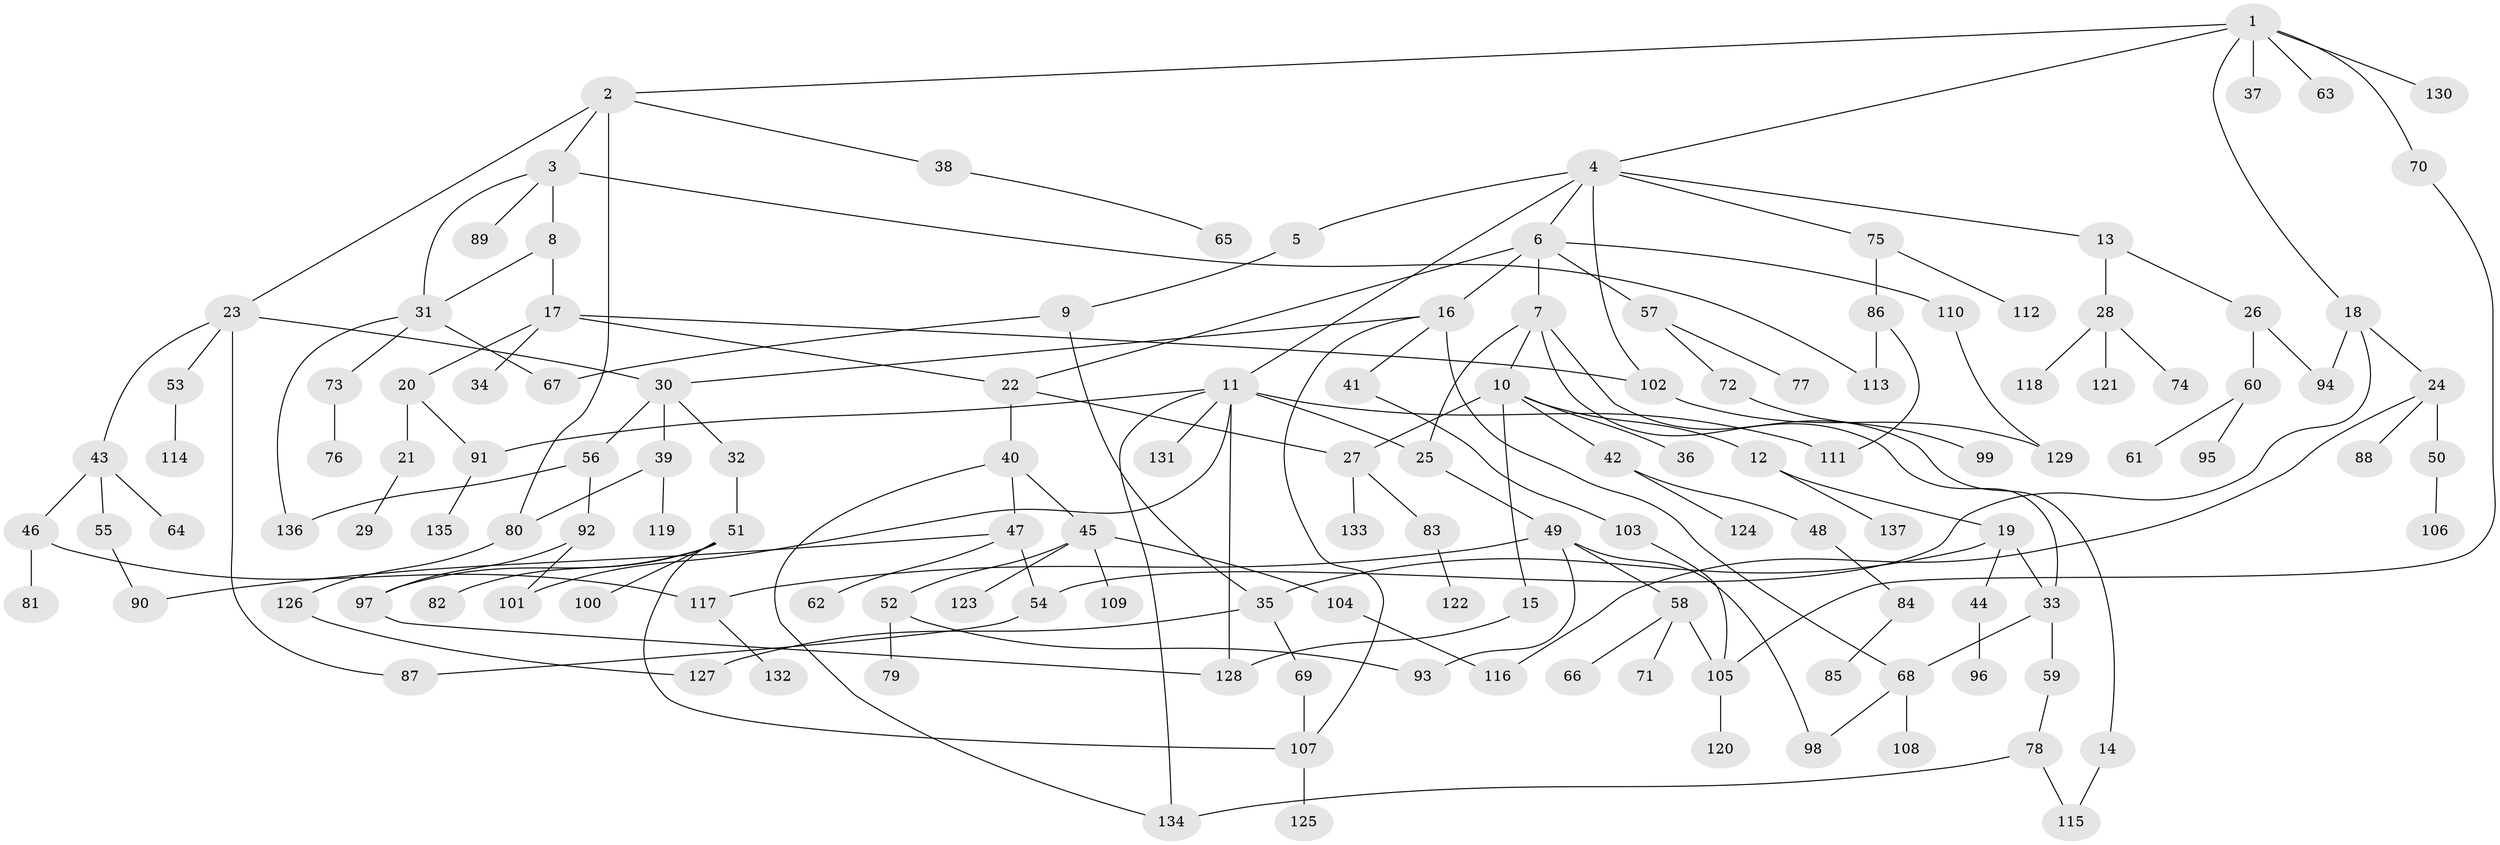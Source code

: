 // Generated by graph-tools (version 1.1) at 2025/40/03/09/25 04:40:58]
// undirected, 137 vertices, 172 edges
graph export_dot {
graph [start="1"]
  node [color=gray90,style=filled];
  1;
  2;
  3;
  4;
  5;
  6;
  7;
  8;
  9;
  10;
  11;
  12;
  13;
  14;
  15;
  16;
  17;
  18;
  19;
  20;
  21;
  22;
  23;
  24;
  25;
  26;
  27;
  28;
  29;
  30;
  31;
  32;
  33;
  34;
  35;
  36;
  37;
  38;
  39;
  40;
  41;
  42;
  43;
  44;
  45;
  46;
  47;
  48;
  49;
  50;
  51;
  52;
  53;
  54;
  55;
  56;
  57;
  58;
  59;
  60;
  61;
  62;
  63;
  64;
  65;
  66;
  67;
  68;
  69;
  70;
  71;
  72;
  73;
  74;
  75;
  76;
  77;
  78;
  79;
  80;
  81;
  82;
  83;
  84;
  85;
  86;
  87;
  88;
  89;
  90;
  91;
  92;
  93;
  94;
  95;
  96;
  97;
  98;
  99;
  100;
  101;
  102;
  103;
  104;
  105;
  106;
  107;
  108;
  109;
  110;
  111;
  112;
  113;
  114;
  115;
  116;
  117;
  118;
  119;
  120;
  121;
  122;
  123;
  124;
  125;
  126;
  127;
  128;
  129;
  130;
  131;
  132;
  133;
  134;
  135;
  136;
  137;
  1 -- 2;
  1 -- 4;
  1 -- 18;
  1 -- 37;
  1 -- 63;
  1 -- 70;
  1 -- 130;
  2 -- 3;
  2 -- 23;
  2 -- 38;
  2 -- 80;
  3 -- 8;
  3 -- 31;
  3 -- 89;
  3 -- 113;
  4 -- 5;
  4 -- 6;
  4 -- 11;
  4 -- 13;
  4 -- 75;
  4 -- 102;
  5 -- 9;
  6 -- 7;
  6 -- 16;
  6 -- 22;
  6 -- 57;
  6 -- 110;
  7 -- 10;
  7 -- 14;
  7 -- 25;
  7 -- 33;
  8 -- 17;
  8 -- 31;
  9 -- 67;
  9 -- 35;
  10 -- 12;
  10 -- 15;
  10 -- 36;
  10 -- 42;
  10 -- 27;
  11 -- 131;
  11 -- 134;
  11 -- 25;
  11 -- 128;
  11 -- 111;
  11 -- 91;
  11 -- 101;
  12 -- 19;
  12 -- 137;
  13 -- 26;
  13 -- 28;
  14 -- 115;
  15 -- 128;
  16 -- 41;
  16 -- 107;
  16 -- 30;
  16 -- 68;
  17 -- 20;
  17 -- 34;
  17 -- 102;
  17 -- 22;
  18 -- 24;
  18 -- 94;
  18 -- 54;
  19 -- 33;
  19 -- 35;
  19 -- 44;
  20 -- 21;
  20 -- 91;
  21 -- 29;
  22 -- 27;
  22 -- 40;
  23 -- 30;
  23 -- 43;
  23 -- 53;
  23 -- 87;
  24 -- 50;
  24 -- 88;
  24 -- 116;
  25 -- 49;
  26 -- 60;
  26 -- 94;
  27 -- 83;
  27 -- 133;
  28 -- 74;
  28 -- 118;
  28 -- 121;
  30 -- 32;
  30 -- 39;
  30 -- 56;
  31 -- 73;
  31 -- 136;
  31 -- 67;
  32 -- 51;
  33 -- 59;
  33 -- 68;
  35 -- 69;
  35 -- 127;
  38 -- 65;
  39 -- 119;
  39 -- 80;
  40 -- 45;
  40 -- 47;
  40 -- 134;
  41 -- 103;
  42 -- 48;
  42 -- 124;
  43 -- 46;
  43 -- 55;
  43 -- 64;
  44 -- 96;
  45 -- 52;
  45 -- 104;
  45 -- 109;
  45 -- 123;
  46 -- 81;
  46 -- 117;
  47 -- 54;
  47 -- 62;
  47 -- 90;
  48 -- 84;
  49 -- 58;
  49 -- 93;
  49 -- 117;
  49 -- 98;
  50 -- 106;
  51 -- 82;
  51 -- 100;
  51 -- 107;
  51 -- 97;
  52 -- 79;
  52 -- 93;
  53 -- 114;
  54 -- 87;
  55 -- 90;
  56 -- 92;
  56 -- 136;
  57 -- 72;
  57 -- 77;
  58 -- 66;
  58 -- 71;
  58 -- 105;
  59 -- 78;
  60 -- 61;
  60 -- 95;
  68 -- 98;
  68 -- 108;
  69 -- 107;
  70 -- 105;
  72 -- 99;
  73 -- 76;
  75 -- 86;
  75 -- 112;
  78 -- 115;
  78 -- 134;
  80 -- 126;
  83 -- 122;
  84 -- 85;
  86 -- 111;
  86 -- 113;
  91 -- 135;
  92 -- 97;
  92 -- 101;
  97 -- 128;
  102 -- 129;
  103 -- 105;
  104 -- 116;
  105 -- 120;
  107 -- 125;
  110 -- 129;
  117 -- 132;
  126 -- 127;
}
